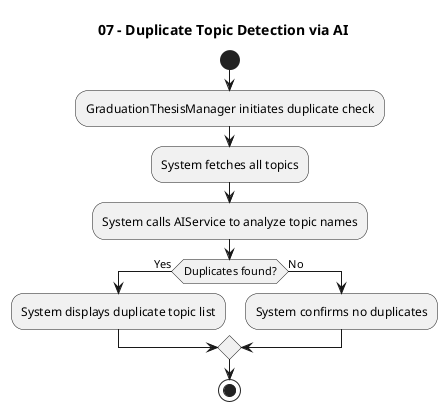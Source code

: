 @startuml
title 07 - Duplicate Topic Detection via AI

start

:GraduationThesisManager initiates duplicate check;
:System fetches all topics;

:System calls AIService to analyze topic names;
if (Duplicates found?) then (Yes)
  :System displays duplicate topic list;
else (No)
  :System confirms no duplicates;
endif

stop
@enduml